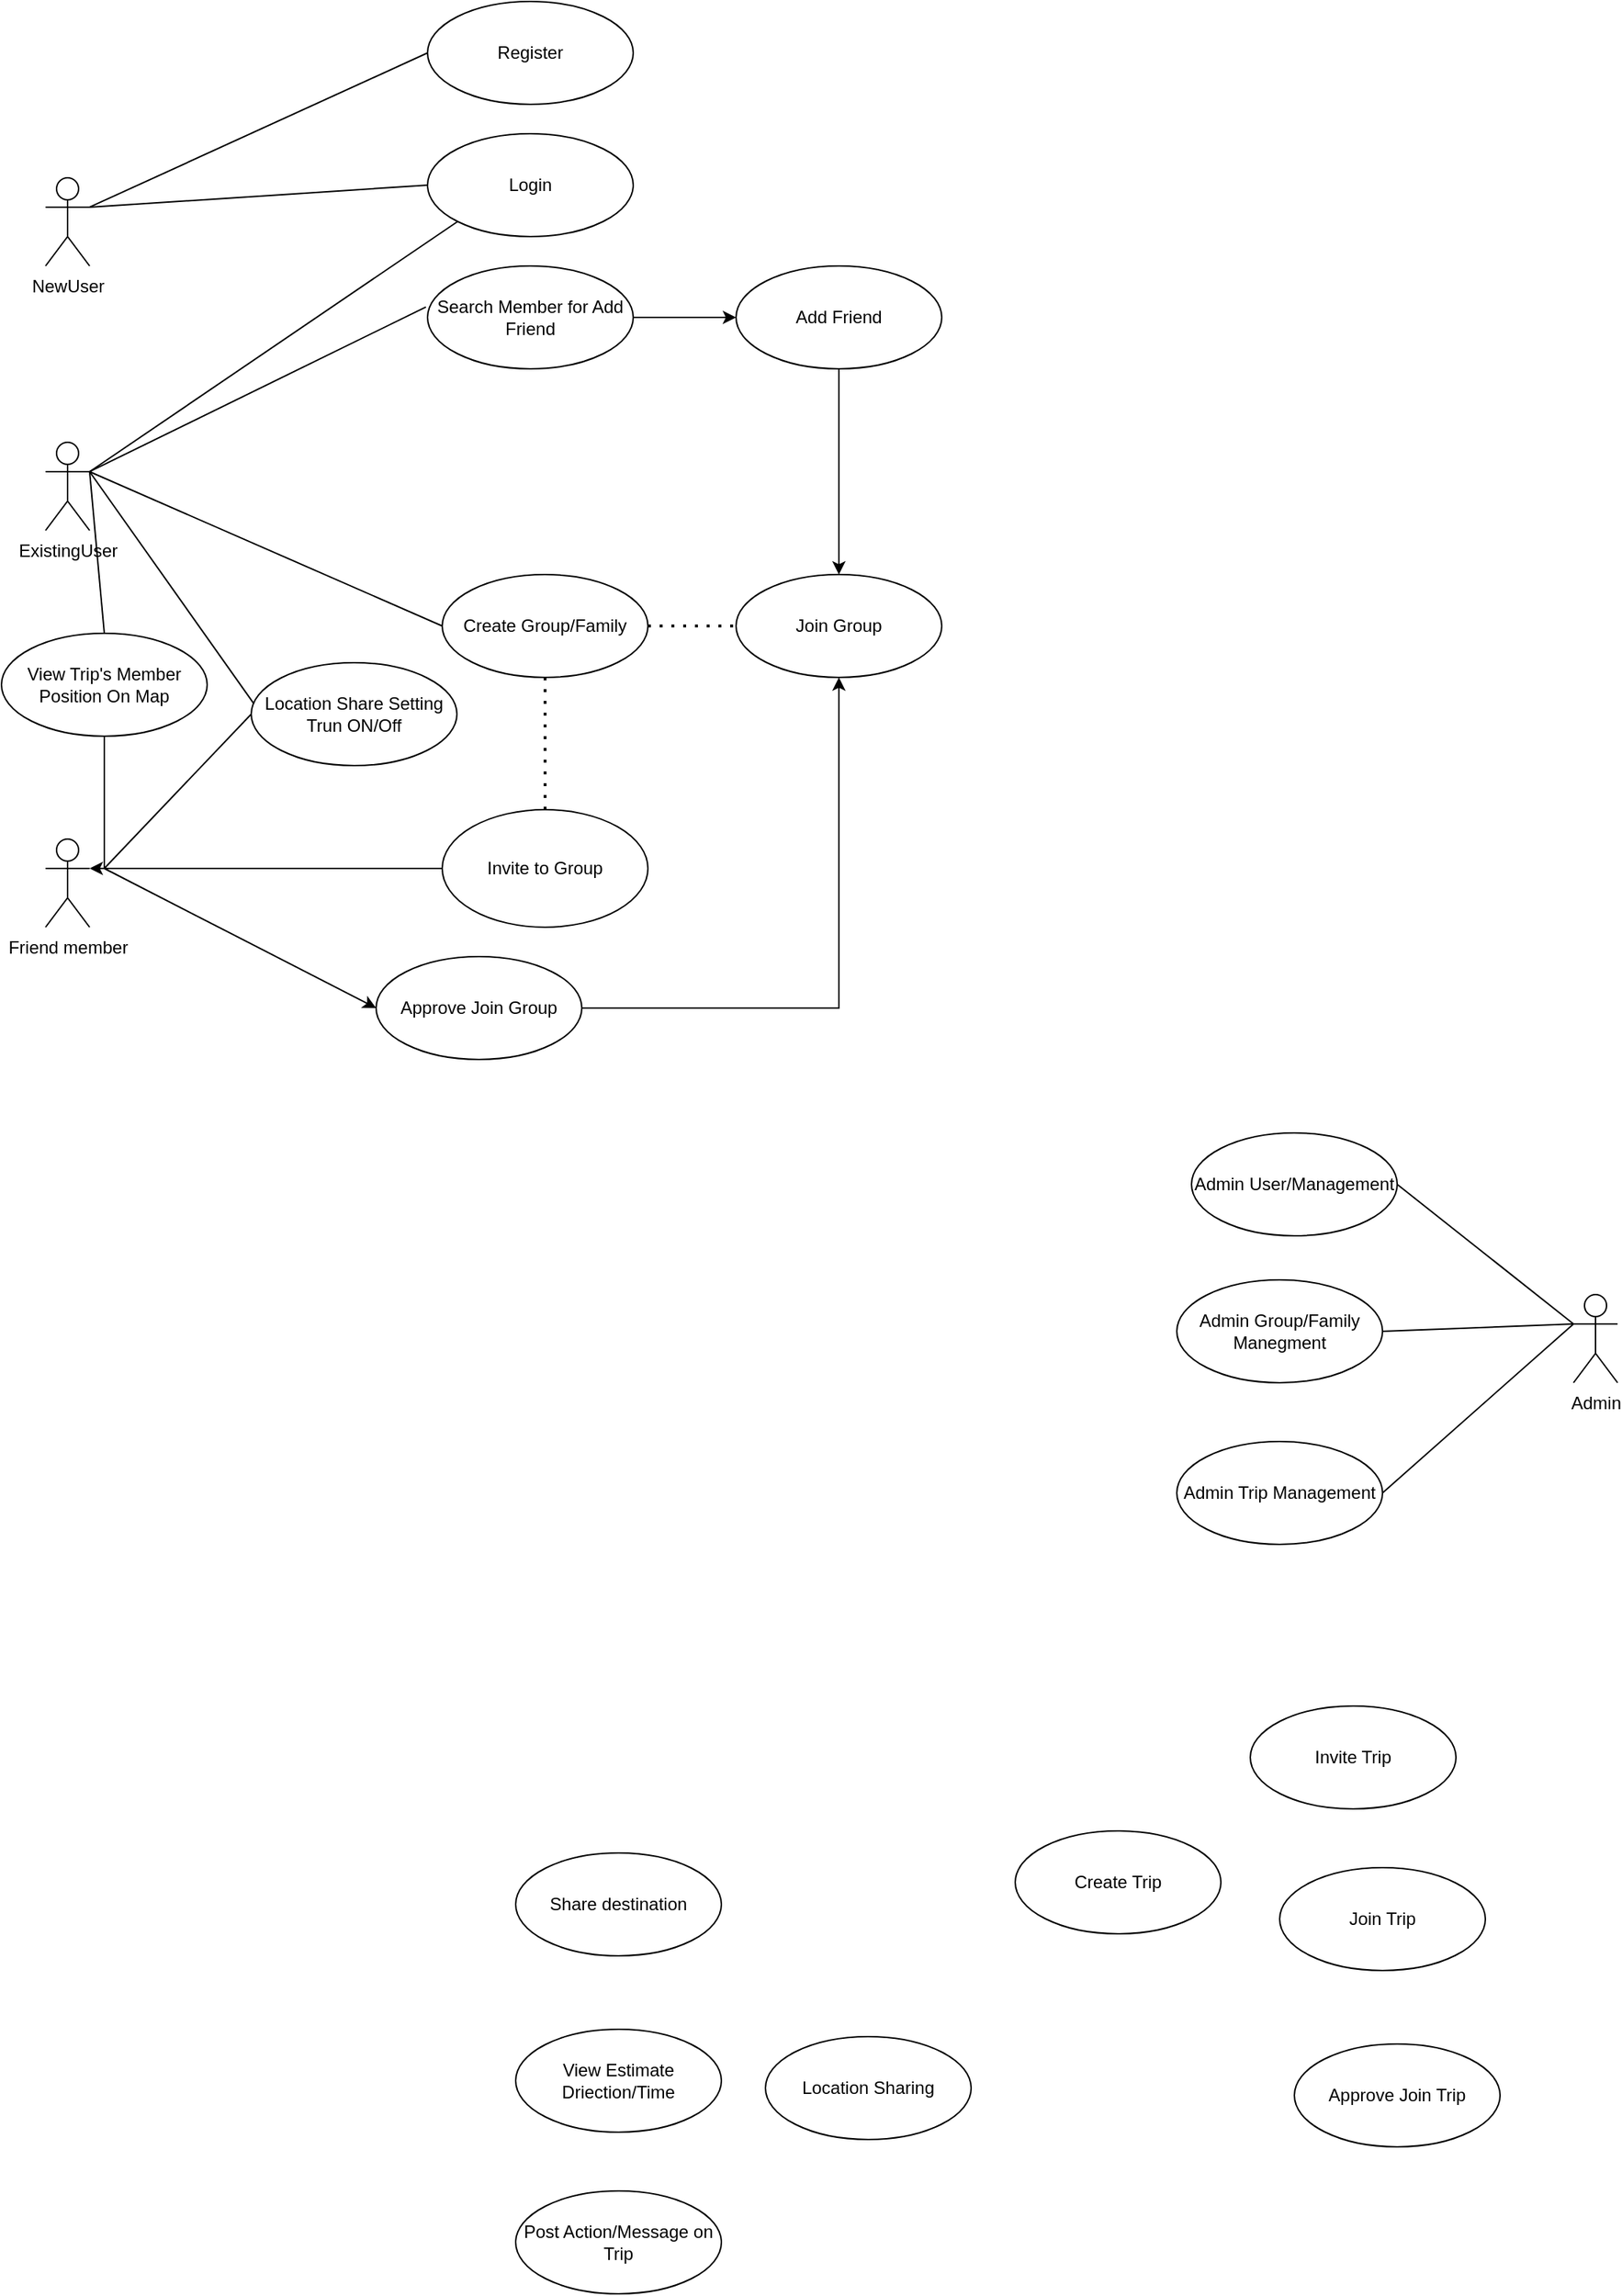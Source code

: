 <mxfile version="22.1.4" type="device">
  <diagram name="Page-1" id="NQAO91qm5MKnZNwVF8IW">
    <mxGraphModel dx="1758" dy="823" grid="1" gridSize="10" guides="1" tooltips="1" connect="1" arrows="1" fold="1" page="1" pageScale="1" pageWidth="850" pageHeight="1100" math="0" shadow="0">
      <root>
        <mxCell id="0" />
        <mxCell id="1" parent="0" />
        <mxCell id="5HEONxTwKiplG4HzLLUq-2" value="NewUser" style="shape=umlActor;html=1;verticalLabelPosition=bottom;verticalAlign=top;align=center;" parent="1" vertex="1">
          <mxGeometry x="170" y="280" width="30" height="60" as="geometry" />
        </mxCell>
        <mxCell id="5HEONxTwKiplG4HzLLUq-4" value="Register" style="ellipse;whiteSpace=wrap;html=1;" parent="1" vertex="1">
          <mxGeometry x="430" y="160" width="140" height="70" as="geometry" />
        </mxCell>
        <mxCell id="5HEONxTwKiplG4HzLLUq-6" value="ExistingUser" style="shape=umlActor;html=1;verticalLabelPosition=bottom;verticalAlign=top;align=center;" parent="1" vertex="1">
          <mxGeometry x="170" y="460" width="30" height="60" as="geometry" />
        </mxCell>
        <mxCell id="5HEONxTwKiplG4HzLLUq-11" value="Login" style="ellipse;whiteSpace=wrap;html=1;" parent="1" vertex="1">
          <mxGeometry x="430" y="250" width="140" height="70" as="geometry" />
        </mxCell>
        <mxCell id="5HEONxTwKiplG4HzLLUq-12" value="Create Group/Family" style="ellipse;whiteSpace=wrap;html=1;" parent="1" vertex="1">
          <mxGeometry x="440" y="550" width="140" height="70" as="geometry" />
        </mxCell>
        <mxCell id="5HEONxTwKiplG4HzLLUq-13" value="Create Trip" style="ellipse;whiteSpace=wrap;html=1;" parent="1" vertex="1">
          <mxGeometry x="830" y="1405" width="140" height="70" as="geometry" />
        </mxCell>
        <mxCell id="0b0DjuWx-GRe_RMDCqN--28" style="edgeStyle=orthogonalEdgeStyle;rounded=0;orthogonalLoop=1;jettySize=auto;html=1;entryX=0.5;entryY=0;entryDx=0;entryDy=0;" edge="1" parent="1" source="5HEONxTwKiplG4HzLLUq-14" target="5HEONxTwKiplG4HzLLUq-18">
          <mxGeometry relative="1" as="geometry" />
        </mxCell>
        <mxCell id="5HEONxTwKiplG4HzLLUq-14" value="Add Friend" style="ellipse;whiteSpace=wrap;html=1;" parent="1" vertex="1">
          <mxGeometry x="640" y="340" width="140" height="70" as="geometry" />
        </mxCell>
        <mxCell id="0b0DjuWx-GRe_RMDCqN--27" value="" style="edgeStyle=orthogonalEdgeStyle;rounded=0;orthogonalLoop=1;jettySize=auto;html=1;" edge="1" parent="1" source="5HEONxTwKiplG4HzLLUq-16" target="5HEONxTwKiplG4HzLLUq-14">
          <mxGeometry relative="1" as="geometry" />
        </mxCell>
        <mxCell id="5HEONxTwKiplG4HzLLUq-16" value="Search Member for Add Friend" style="ellipse;whiteSpace=wrap;html=1;" parent="1" vertex="1">
          <mxGeometry x="430" y="340" width="140" height="70" as="geometry" />
        </mxCell>
        <mxCell id="5HEONxTwKiplG4HzLLUq-17" value="Invite to Group" style="ellipse;whiteSpace=wrap;html=1;" parent="1" vertex="1">
          <mxGeometry x="440" y="710" width="140" height="80" as="geometry" />
        </mxCell>
        <mxCell id="5HEONxTwKiplG4HzLLUq-18" value="Join Group" style="ellipse;whiteSpace=wrap;html=1;" parent="1" vertex="1">
          <mxGeometry x="640" y="550" width="140" height="70" as="geometry" />
        </mxCell>
        <mxCell id="0b0DjuWx-GRe_RMDCqN--35" style="edgeStyle=orthogonalEdgeStyle;rounded=0;orthogonalLoop=1;jettySize=auto;html=1;entryX=0.5;entryY=1;entryDx=0;entryDy=0;" edge="1" parent="1" source="5HEONxTwKiplG4HzLLUq-19" target="5HEONxTwKiplG4HzLLUq-18">
          <mxGeometry relative="1" as="geometry" />
        </mxCell>
        <mxCell id="5HEONxTwKiplG4HzLLUq-19" value="Approve Join Group" style="ellipse;whiteSpace=wrap;html=1;" parent="1" vertex="1">
          <mxGeometry x="395" y="810" width="140" height="70" as="geometry" />
        </mxCell>
        <mxCell id="5HEONxTwKiplG4HzLLUq-20" value="Join Trip" style="ellipse;whiteSpace=wrap;html=1;" parent="1" vertex="1">
          <mxGeometry x="1010" y="1430" width="140" height="70" as="geometry" />
        </mxCell>
        <mxCell id="5HEONxTwKiplG4HzLLUq-21" value="Invite Trip" style="ellipse;whiteSpace=wrap;html=1;" parent="1" vertex="1">
          <mxGeometry x="990" y="1320" width="140" height="70" as="geometry" />
        </mxCell>
        <mxCell id="5HEONxTwKiplG4HzLLUq-22" value="Approve Join Trip" style="ellipse;whiteSpace=wrap;html=1;" parent="1" vertex="1">
          <mxGeometry x="1020" y="1550" width="140" height="70" as="geometry" />
        </mxCell>
        <mxCell id="5HEONxTwKiplG4HzLLUq-23" value="Location Sharing" style="ellipse;whiteSpace=wrap;html=1;" parent="1" vertex="1">
          <mxGeometry x="660" y="1545" width="140" height="70" as="geometry" />
        </mxCell>
        <mxCell id="5HEONxTwKiplG4HzLLUq-24" value="Location Share Setting&lt;br&gt;Trun ON/Off" style="ellipse;whiteSpace=wrap;html=1;" parent="1" vertex="1">
          <mxGeometry x="310" y="610" width="140" height="70" as="geometry" />
        </mxCell>
        <mxCell id="5HEONxTwKiplG4HzLLUq-25" value="View Trip&#39;s Member Position On Map" style="ellipse;whiteSpace=wrap;html=1;" parent="1" vertex="1">
          <mxGeometry x="140" y="590" width="140" height="70" as="geometry" />
        </mxCell>
        <mxCell id="5HEONxTwKiplG4HzLLUq-26" value="Share destination" style="ellipse;whiteSpace=wrap;html=1;" parent="1" vertex="1">
          <mxGeometry x="490" y="1420" width="140" height="70" as="geometry" />
        </mxCell>
        <mxCell id="5HEONxTwKiplG4HzLLUq-27" value="View Estimate Driection/Time" style="ellipse;whiteSpace=wrap;html=1;" parent="1" vertex="1">
          <mxGeometry x="490" y="1540" width="140" height="70" as="geometry" />
        </mxCell>
        <mxCell id="5HEONxTwKiplG4HzLLUq-28" value="Post Action/Message on Trip" style="ellipse;whiteSpace=wrap;html=1;" parent="1" vertex="1">
          <mxGeometry x="490" y="1650" width="140" height="70" as="geometry" />
        </mxCell>
        <mxCell id="5HEONxTwKiplG4HzLLUq-29" value="Admin" style="shape=umlActor;html=1;verticalLabelPosition=bottom;verticalAlign=top;align=center;" parent="1" vertex="1">
          <mxGeometry x="1210" y="1040" width="30" height="60" as="geometry" />
        </mxCell>
        <mxCell id="5HEONxTwKiplG4HzLLUq-30" value="Admin User/Management" style="ellipse;whiteSpace=wrap;html=1;" parent="1" vertex="1">
          <mxGeometry x="950" y="930" width="140" height="70" as="geometry" />
        </mxCell>
        <mxCell id="5HEONxTwKiplG4HzLLUq-31" value="Admin Group/Family Manegment" style="ellipse;whiteSpace=wrap;html=1;" parent="1" vertex="1">
          <mxGeometry x="940" y="1030" width="140" height="70" as="geometry" />
        </mxCell>
        <mxCell id="5HEONxTwKiplG4HzLLUq-32" value="Admin Trip Management" style="ellipse;whiteSpace=wrap;html=1;" parent="1" vertex="1">
          <mxGeometry x="940" y="1140" width="140" height="70" as="geometry" />
        </mxCell>
        <mxCell id="0b0DjuWx-GRe_RMDCqN--5" value="" style="endArrow=none;html=1;rounded=0;exitX=1;exitY=0.333;exitDx=0;exitDy=0;exitPerimeter=0;entryX=0;entryY=0.5;entryDx=0;entryDy=0;" edge="1" parent="1" source="5HEONxTwKiplG4HzLLUq-2" target="5HEONxTwKiplG4HzLLUq-4">
          <mxGeometry width="50" height="50" relative="1" as="geometry">
            <mxPoint x="440" y="440" as="sourcePoint" />
            <mxPoint x="490" y="390" as="targetPoint" />
          </mxGeometry>
        </mxCell>
        <mxCell id="0b0DjuWx-GRe_RMDCqN--6" value="" style="endArrow=none;html=1;rounded=0;entryX=0;entryY=0.5;entryDx=0;entryDy=0;" edge="1" parent="1" target="5HEONxTwKiplG4HzLLUq-11">
          <mxGeometry width="50" height="50" relative="1" as="geometry">
            <mxPoint x="200" y="300" as="sourcePoint" />
            <mxPoint x="440" y="205" as="targetPoint" />
          </mxGeometry>
        </mxCell>
        <mxCell id="0b0DjuWx-GRe_RMDCqN--7" value="" style="endArrow=none;html=1;rounded=0;entryX=-0.008;entryY=0.399;entryDx=0;entryDy=0;entryPerimeter=0;exitX=1;exitY=0.333;exitDx=0;exitDy=0;exitPerimeter=0;" edge="1" parent="1" source="5HEONxTwKiplG4HzLLUq-6" target="5HEONxTwKiplG4HzLLUq-16">
          <mxGeometry width="50" height="50" relative="1" as="geometry">
            <mxPoint x="200" y="300" as="sourcePoint" />
            <mxPoint x="440" y="295" as="targetPoint" />
          </mxGeometry>
        </mxCell>
        <mxCell id="0b0DjuWx-GRe_RMDCqN--8" value="" style="endArrow=none;html=1;rounded=0;entryX=0;entryY=0.5;entryDx=0;entryDy=0;exitX=1;exitY=0.333;exitDx=0;exitDy=0;exitPerimeter=0;" edge="1" parent="1" source="5HEONxTwKiplG4HzLLUq-6" target="5HEONxTwKiplG4HzLLUq-12">
          <mxGeometry width="50" height="50" relative="1" as="geometry">
            <mxPoint x="200" y="300" as="sourcePoint" />
            <mxPoint x="439" y="378" as="targetPoint" />
          </mxGeometry>
        </mxCell>
        <mxCell id="0b0DjuWx-GRe_RMDCqN--20" value="" style="endArrow=none;dashed=1;html=1;dashPattern=1 3;strokeWidth=2;rounded=0;entryX=0;entryY=0.5;entryDx=0;entryDy=0;exitX=1;exitY=0.5;exitDx=0;exitDy=0;" edge="1" parent="1" source="5HEONxTwKiplG4HzLLUq-12" target="5HEONxTwKiplG4HzLLUq-18">
          <mxGeometry width="50" height="50" relative="1" as="geometry">
            <mxPoint x="490" y="610" as="sourcePoint" />
            <mxPoint x="540" y="560" as="targetPoint" />
          </mxGeometry>
        </mxCell>
        <mxCell id="0b0DjuWx-GRe_RMDCqN--21" value="" style="endArrow=none;html=1;rounded=0;entryX=1;entryY=0.5;entryDx=0;entryDy=0;exitX=0;exitY=0.333;exitDx=0;exitDy=0;exitPerimeter=0;" edge="1" parent="1" source="5HEONxTwKiplG4HzLLUq-29" target="5HEONxTwKiplG4HzLLUq-30">
          <mxGeometry width="50" height="50" relative="1" as="geometry">
            <mxPoint x="900" y="1070" as="sourcePoint" />
            <mxPoint x="950" y="1020" as="targetPoint" />
          </mxGeometry>
        </mxCell>
        <mxCell id="0b0DjuWx-GRe_RMDCqN--24" value="" style="endArrow=none;html=1;rounded=0;entryX=0;entryY=0.333;entryDx=0;entryDy=0;exitX=1;exitY=0.5;exitDx=0;exitDy=0;entryPerimeter=0;" edge="1" parent="1" source="5HEONxTwKiplG4HzLLUq-32" target="5HEONxTwKiplG4HzLLUq-29">
          <mxGeometry width="50" height="50" relative="1" as="geometry">
            <mxPoint x="1210" y="1060" as="sourcePoint" />
            <mxPoint x="1120" y="995" as="targetPoint" />
          </mxGeometry>
        </mxCell>
        <mxCell id="0b0DjuWx-GRe_RMDCqN--25" value="" style="endArrow=none;html=1;rounded=0;exitX=1;exitY=0.5;exitDx=0;exitDy=0;" edge="1" parent="1" source="5HEONxTwKiplG4HzLLUq-31">
          <mxGeometry width="50" height="50" relative="1" as="geometry">
            <mxPoint x="1090" y="1185" as="sourcePoint" />
            <mxPoint x="1210" y="1060" as="targetPoint" />
          </mxGeometry>
        </mxCell>
        <mxCell id="0b0DjuWx-GRe_RMDCqN--26" value="" style="endArrow=none;html=1;rounded=0;entryX=0;entryY=1;entryDx=0;entryDy=0;" edge="1" parent="1" target="5HEONxTwKiplG4HzLLUq-11">
          <mxGeometry width="50" height="50" relative="1" as="geometry">
            <mxPoint x="200" y="480" as="sourcePoint" />
            <mxPoint x="439" y="378" as="targetPoint" />
          </mxGeometry>
        </mxCell>
        <mxCell id="0b0DjuWx-GRe_RMDCqN--29" value="Friend member&lt;br&gt;" style="shape=umlActor;html=1;verticalLabelPosition=bottom;verticalAlign=top;align=center;" vertex="1" parent="1">
          <mxGeometry x="170" y="730" width="30" height="60" as="geometry" />
        </mxCell>
        <mxCell id="0b0DjuWx-GRe_RMDCqN--30" style="edgeStyle=orthogonalEdgeStyle;rounded=0;orthogonalLoop=1;jettySize=auto;html=1;entryX=1;entryY=0.333;entryDx=0;entryDy=0;entryPerimeter=0;" edge="1" parent="1" source="5HEONxTwKiplG4HzLLUq-17" target="0b0DjuWx-GRe_RMDCqN--29">
          <mxGeometry relative="1" as="geometry" />
        </mxCell>
        <mxCell id="0b0DjuWx-GRe_RMDCqN--33" value="" style="endArrow=classic;html=1;rounded=0;entryX=0;entryY=0.5;entryDx=0;entryDy=0;" edge="1" parent="1" target="5HEONxTwKiplG4HzLLUq-19">
          <mxGeometry width="50" height="50" relative="1" as="geometry">
            <mxPoint x="210" y="750" as="sourcePoint" />
            <mxPoint x="330" y="700" as="targetPoint" />
          </mxGeometry>
        </mxCell>
        <mxCell id="0b0DjuWx-GRe_RMDCqN--34" value="" style="endArrow=none;dashed=1;html=1;dashPattern=1 3;strokeWidth=2;rounded=0;entryX=0.5;entryY=0;entryDx=0;entryDy=0;exitX=0.5;exitY=1;exitDx=0;exitDy=0;" edge="1" parent="1" source="5HEONxTwKiplG4HzLLUq-12" target="5HEONxTwKiplG4HzLLUq-17">
          <mxGeometry width="50" height="50" relative="1" as="geometry">
            <mxPoint x="590" y="595" as="sourcePoint" />
            <mxPoint x="650" y="595" as="targetPoint" />
          </mxGeometry>
        </mxCell>
        <mxCell id="0b0DjuWx-GRe_RMDCqN--36" value="" style="endArrow=none;html=1;rounded=0;entryX=0;entryY=0.5;entryDx=0;entryDy=0;" edge="1" parent="1" target="5HEONxTwKiplG4HzLLUq-24">
          <mxGeometry width="50" height="50" relative="1" as="geometry">
            <mxPoint x="210" y="750" as="sourcePoint" />
            <mxPoint x="480" y="920" as="targetPoint" />
          </mxGeometry>
        </mxCell>
        <mxCell id="0b0DjuWx-GRe_RMDCqN--38" value="" style="endArrow=none;html=1;rounded=0;entryX=0.013;entryY=0.399;entryDx=0;entryDy=0;entryPerimeter=0;" edge="1" parent="1" target="5HEONxTwKiplG4HzLLUq-24">
          <mxGeometry width="50" height="50" relative="1" as="geometry">
            <mxPoint x="200" y="480" as="sourcePoint" />
            <mxPoint x="400" y="650" as="targetPoint" />
          </mxGeometry>
        </mxCell>
        <mxCell id="0b0DjuWx-GRe_RMDCqN--40" value="" style="endArrow=none;html=1;rounded=0;entryX=0.5;entryY=0;entryDx=0;entryDy=0;exitX=1;exitY=0.333;exitDx=0;exitDy=0;exitPerimeter=0;" edge="1" parent="1" source="5HEONxTwKiplG4HzLLUq-6" target="5HEONxTwKiplG4HzLLUq-25">
          <mxGeometry width="50" height="50" relative="1" as="geometry">
            <mxPoint x="170" y="490" as="sourcePoint" />
            <mxPoint x="282" y="648" as="targetPoint" />
          </mxGeometry>
        </mxCell>
        <mxCell id="0b0DjuWx-GRe_RMDCqN--41" value="" style="endArrow=none;html=1;rounded=0;exitX=0.5;exitY=1;exitDx=0;exitDy=0;" edge="1" parent="1" source="5HEONxTwKiplG4HzLLUq-25">
          <mxGeometry width="50" height="50" relative="1" as="geometry">
            <mxPoint x="180" y="630" as="sourcePoint" />
            <mxPoint x="210" y="750" as="targetPoint" />
          </mxGeometry>
        </mxCell>
      </root>
    </mxGraphModel>
  </diagram>
</mxfile>
